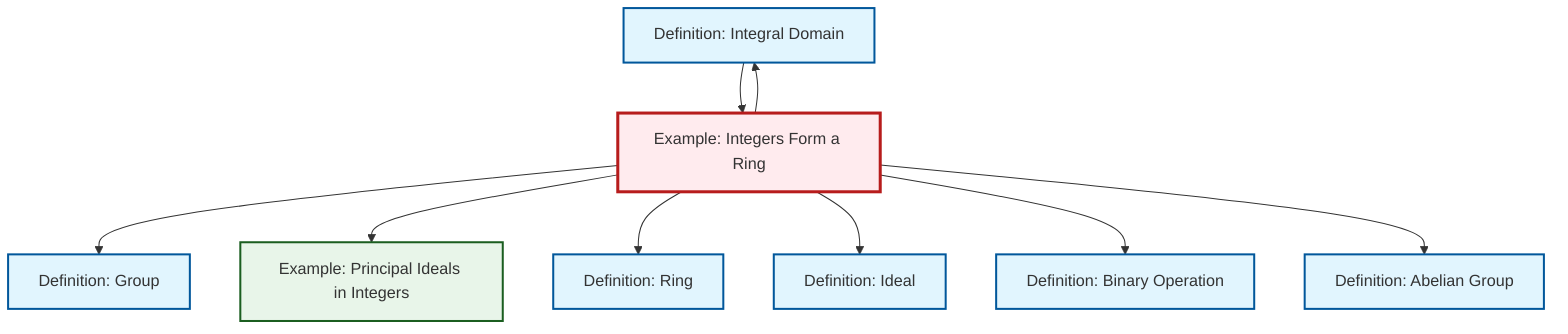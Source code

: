 graph TD
    classDef definition fill:#e1f5fe,stroke:#01579b,stroke-width:2px
    classDef theorem fill:#f3e5f5,stroke:#4a148c,stroke-width:2px
    classDef axiom fill:#fff3e0,stroke:#e65100,stroke-width:2px
    classDef example fill:#e8f5e9,stroke:#1b5e20,stroke-width:2px
    classDef current fill:#ffebee,stroke:#b71c1c,stroke-width:3px
    def-binary-operation["Definition: Binary Operation"]:::definition
    def-integral-domain["Definition: Integral Domain"]:::definition
    def-ideal["Definition: Ideal"]:::definition
    def-ring["Definition: Ring"]:::definition
    def-group["Definition: Group"]:::definition
    ex-principal-ideal["Example: Principal Ideals in Integers"]:::example
    ex-integers-ring["Example: Integers Form a Ring"]:::example
    def-abelian-group["Definition: Abelian Group"]:::definition
    ex-integers-ring --> def-group
    ex-integers-ring --> ex-principal-ideal
    ex-integers-ring --> def-ring
    def-integral-domain --> ex-integers-ring
    ex-integers-ring --> def-integral-domain
    ex-integers-ring --> def-ideal
    ex-integers-ring --> def-binary-operation
    ex-integers-ring --> def-abelian-group
    class ex-integers-ring current